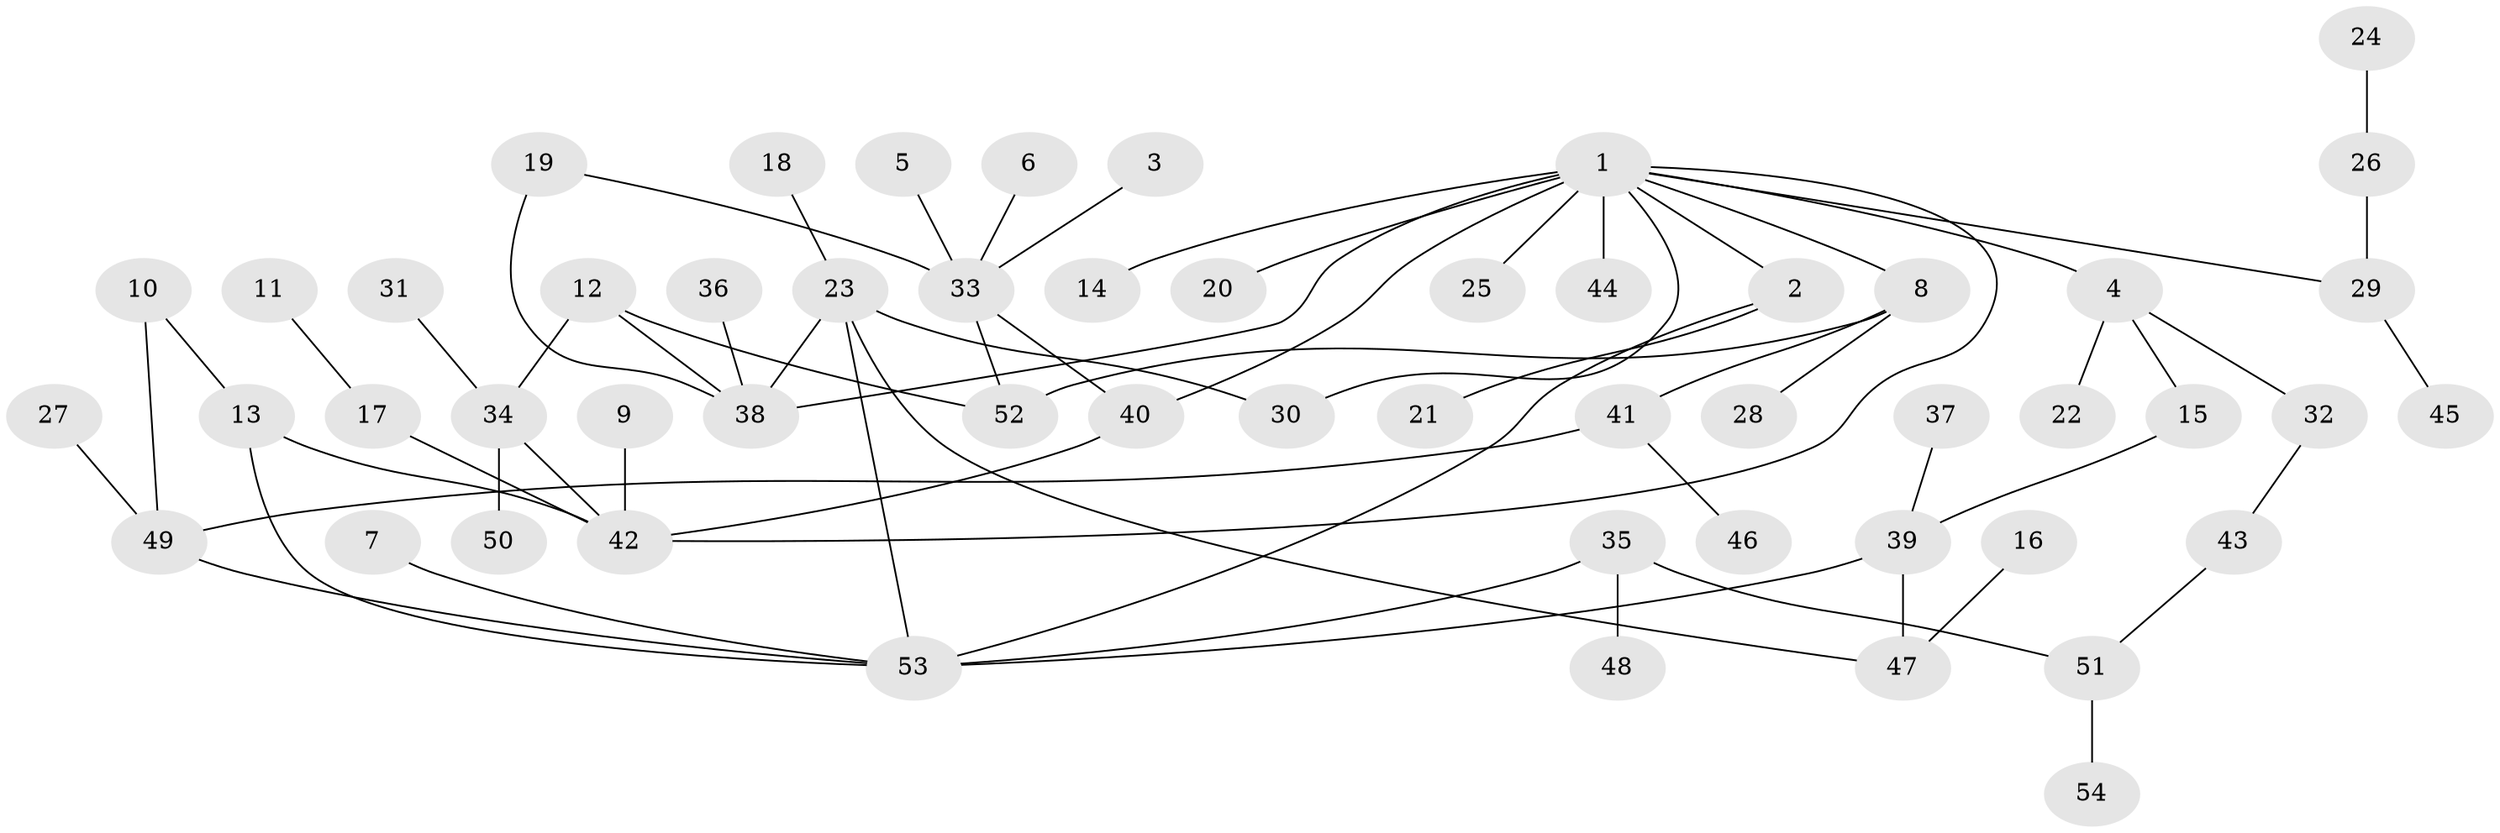 // original degree distribution, {6: 0.037037037037037035, 8: 0.009259259259259259, 3: 0.12962962962962962, 4: 0.08333333333333333, 2: 0.2962962962962963, 5: 0.046296296296296294, 1: 0.39814814814814814}
// Generated by graph-tools (version 1.1) at 2025/25/03/09/25 03:25:26]
// undirected, 54 vertices, 66 edges
graph export_dot {
graph [start="1"]
  node [color=gray90,style=filled];
  1;
  2;
  3;
  4;
  5;
  6;
  7;
  8;
  9;
  10;
  11;
  12;
  13;
  14;
  15;
  16;
  17;
  18;
  19;
  20;
  21;
  22;
  23;
  24;
  25;
  26;
  27;
  28;
  29;
  30;
  31;
  32;
  33;
  34;
  35;
  36;
  37;
  38;
  39;
  40;
  41;
  42;
  43;
  44;
  45;
  46;
  47;
  48;
  49;
  50;
  51;
  52;
  53;
  54;
  1 -- 2 [weight=1.0];
  1 -- 4 [weight=1.0];
  1 -- 8 [weight=1.0];
  1 -- 14 [weight=1.0];
  1 -- 20 [weight=1.0];
  1 -- 25 [weight=1.0];
  1 -- 29 [weight=1.0];
  1 -- 30 [weight=1.0];
  1 -- 38 [weight=2.0];
  1 -- 40 [weight=1.0];
  1 -- 42 [weight=1.0];
  1 -- 44 [weight=1.0];
  2 -- 21 [weight=1.0];
  2 -- 53 [weight=1.0];
  3 -- 33 [weight=1.0];
  4 -- 15 [weight=1.0];
  4 -- 22 [weight=1.0];
  4 -- 32 [weight=1.0];
  5 -- 33 [weight=1.0];
  6 -- 33 [weight=1.0];
  7 -- 53 [weight=1.0];
  8 -- 28 [weight=1.0];
  8 -- 41 [weight=1.0];
  8 -- 52 [weight=1.0];
  9 -- 42 [weight=1.0];
  10 -- 13 [weight=1.0];
  10 -- 49 [weight=1.0];
  11 -- 17 [weight=1.0];
  12 -- 34 [weight=1.0];
  12 -- 38 [weight=1.0];
  12 -- 52 [weight=1.0];
  13 -- 42 [weight=1.0];
  13 -- 53 [weight=1.0];
  15 -- 39 [weight=1.0];
  16 -- 47 [weight=1.0];
  17 -- 42 [weight=1.0];
  18 -- 23 [weight=1.0];
  19 -- 33 [weight=1.0];
  19 -- 38 [weight=1.0];
  23 -- 30 [weight=1.0];
  23 -- 38 [weight=1.0];
  23 -- 47 [weight=1.0];
  23 -- 53 [weight=1.0];
  24 -- 26 [weight=1.0];
  26 -- 29 [weight=1.0];
  27 -- 49 [weight=1.0];
  29 -- 45 [weight=1.0];
  31 -- 34 [weight=1.0];
  32 -- 43 [weight=1.0];
  33 -- 40 [weight=1.0];
  33 -- 52 [weight=1.0];
  34 -- 42 [weight=1.0];
  34 -- 50 [weight=1.0];
  35 -- 48 [weight=1.0];
  35 -- 51 [weight=1.0];
  35 -- 53 [weight=1.0];
  36 -- 38 [weight=1.0];
  37 -- 39 [weight=1.0];
  39 -- 47 [weight=1.0];
  39 -- 53 [weight=1.0];
  40 -- 42 [weight=1.0];
  41 -- 46 [weight=1.0];
  41 -- 49 [weight=1.0];
  43 -- 51 [weight=1.0];
  49 -- 53 [weight=1.0];
  51 -- 54 [weight=1.0];
}
